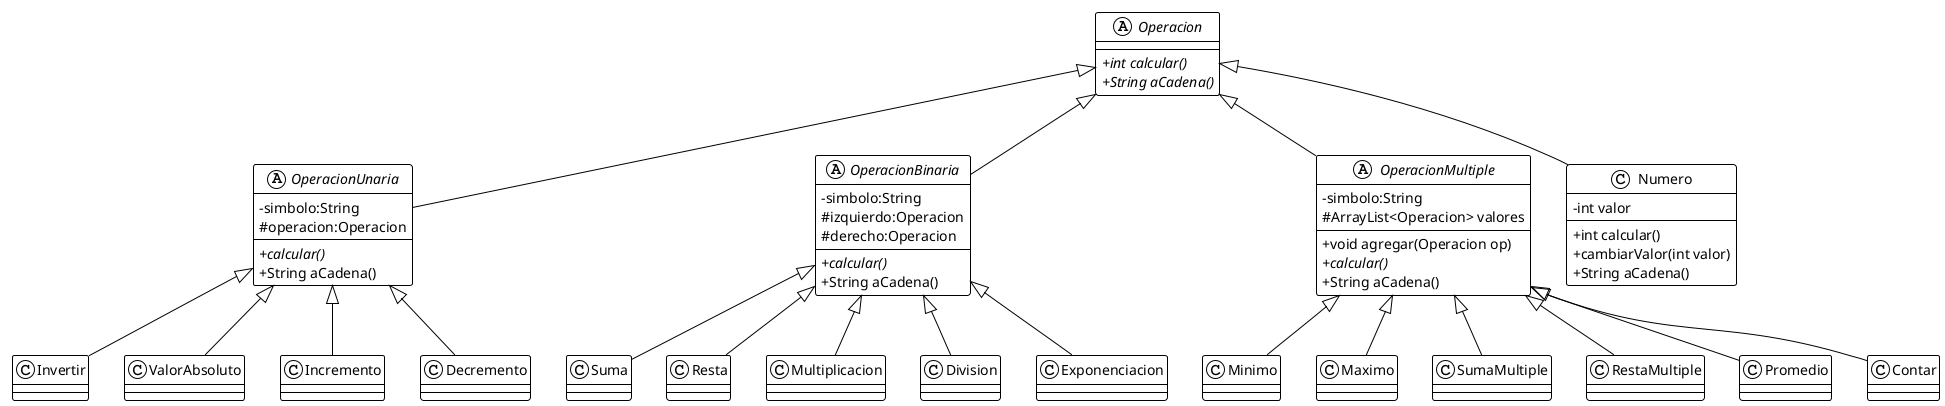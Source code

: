 @startuml
!theme plain
skinparam classAttributeIconSize 0

abstract class Operacion{
 {abstract} + int calcular()
 {abstract} + String aCadena()
}

abstract class OperacionUnaria{
 -simbolo:String
 #operacion:Operacion
 {abstract} +calcular()
 +String aCadena()
}

abstract class OperacionBinaria{
 -simbolo:String
 #izquierdo:Operacion
 #derecho:Operacion
 {abstract} +calcular()
 +String aCadena()
}

abstract class OperacionMultiple{
 -simbolo:String
 #ArrayList<Operacion> valores
 +void agregar(Operacion op)
 {abstract} +calcular()
 +String aCadena()
}

class Numero{ 
 -int valor
 +int calcular()
 +cambiarValor(int valor)
 +String aCadena()
}

Operacion <|-- Numero

Operacion <|-- OperacionBinaria
OperacionBinaria <|-- Suma
OperacionBinaria <|-- Resta
OperacionBinaria <|-- Multiplicacion
OperacionBinaria <|-- Division
OperacionBinaria <|-- Exponenciacion

Operacion <|-- OperacionUnaria 
OperacionUnaria <|-- Invertir
OperacionUnaria <|-- ValorAbsoluto
OperacionUnaria <|-- Incremento
OperacionUnaria <|-- Decremento

Operacion <|-- OperacionMultiple
OperacionMultiple <|-- Minimo
OperacionMultiple <|-- Maximo
OperacionMultiple <|-- SumaMultiple
OperacionMultiple <|-- RestaMultiple
OperacionMultiple <|-- Promedio
OperacionMultiple <|-- Contar

@enduml

